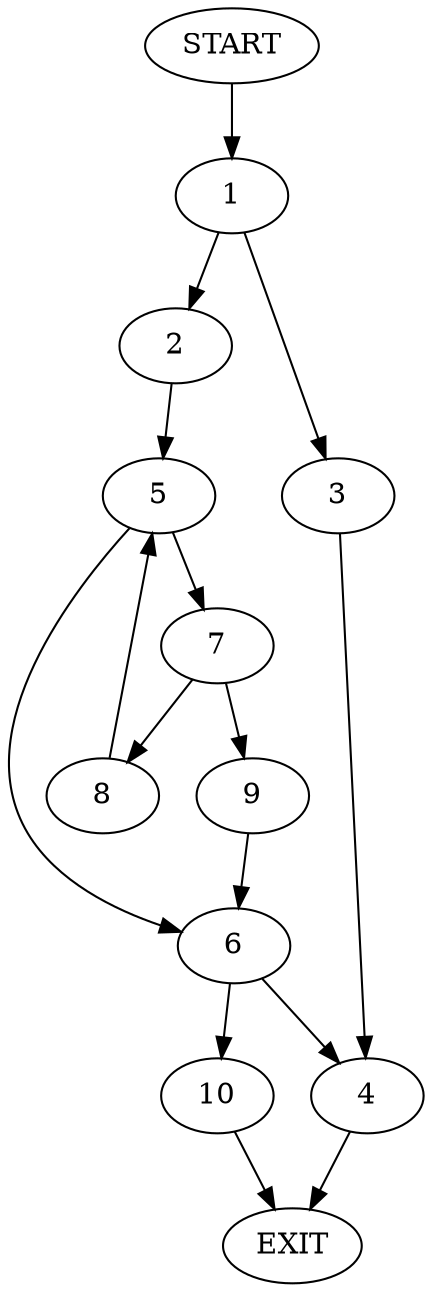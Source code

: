 digraph {
0 [label="START"]
11 [label="EXIT"]
0 -> 1
1 -> 2
1 -> 3
3 -> 4
2 -> 5
5 -> 6
5 -> 7
7 -> 8
7 -> 9
6 -> 4
6 -> 10
9 -> 6
8 -> 5
10 -> 11
4 -> 11
}
